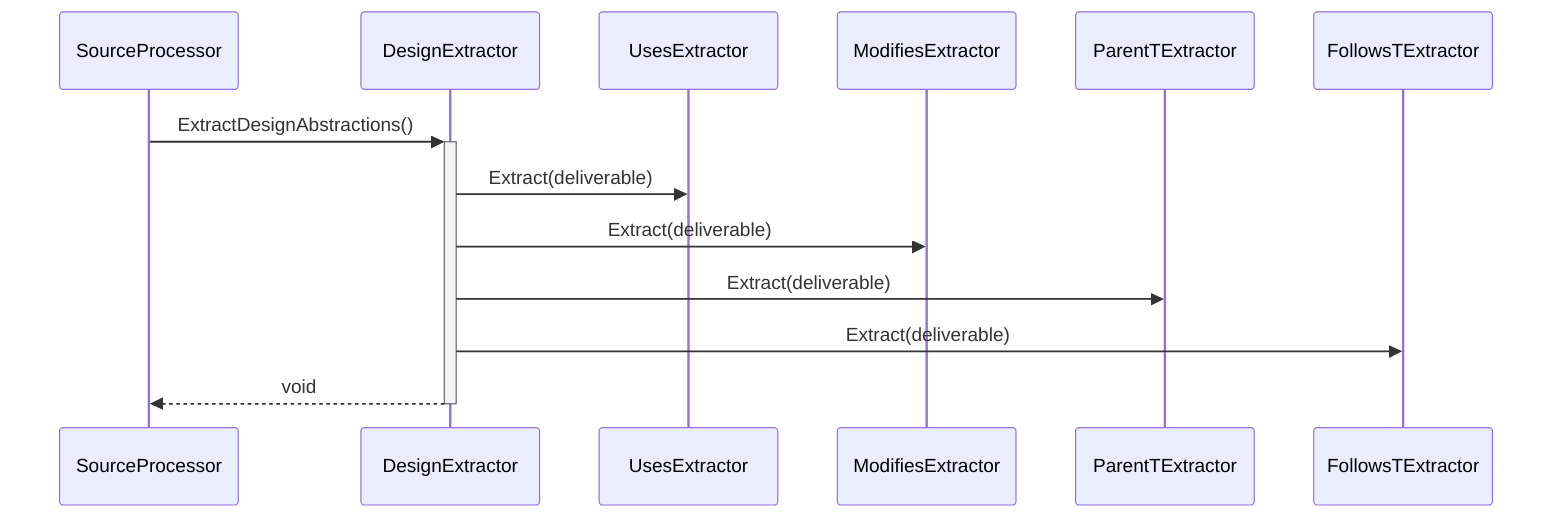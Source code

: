 sequenceDiagram
  participant SourceProcessor
  participant DesignExtractor
  participant UsesExtractor
  participant ModifiesExtractor
  participant ParentTExtractor
  participant FollowsTExtractor

  SourceProcessor ->>+ DesignExtractor: ExtractDesignAbstractions()

  DesignExtractor ->> UsesExtractor: Extract(deliverable)
  DesignExtractor ->> ModifiesExtractor: Extract(deliverable)
  DesignExtractor ->> ParentTExtractor: Extract(deliverable)
  DesignExtractor ->> FollowsTExtractor: Extract(deliverable)

  DesignExtractor -->>- SourceProcessor: void